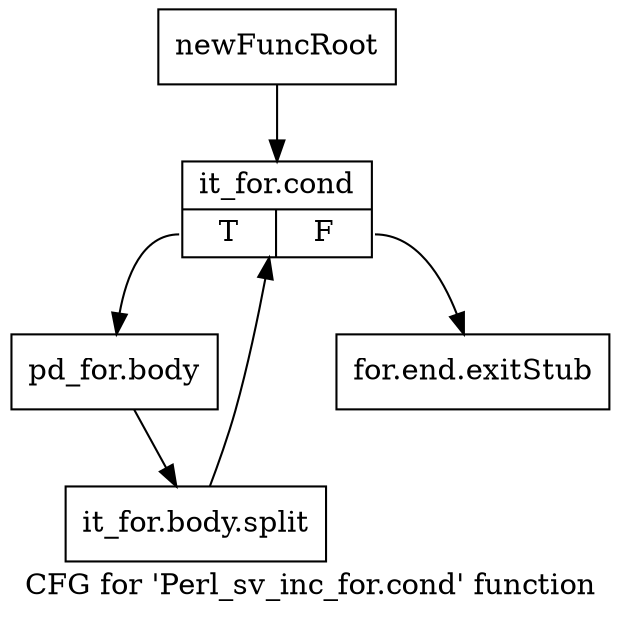 digraph "CFG for 'Perl_sv_inc_for.cond' function" {
	label="CFG for 'Perl_sv_inc_for.cond' function";

	Node0x54a4ca0 [shape=record,label="{newFuncRoot}"];
	Node0x54a4ca0 -> Node0x54a5120;
	Node0x54a50d0 [shape=record,label="{for.end.exitStub}"];
	Node0x54a5120 [shape=record,label="{it_for.cond|{<s0>T|<s1>F}}"];
	Node0x54a5120:s0 -> Node0x54a5170;
	Node0x54a5120:s1 -> Node0x54a50d0;
	Node0x54a5170 [shape=record,label="{pd_for.body}"];
	Node0x54a5170 -> Node0x673adb0;
	Node0x673adb0 [shape=record,label="{it_for.body.split}"];
	Node0x673adb0 -> Node0x54a5120;
}
